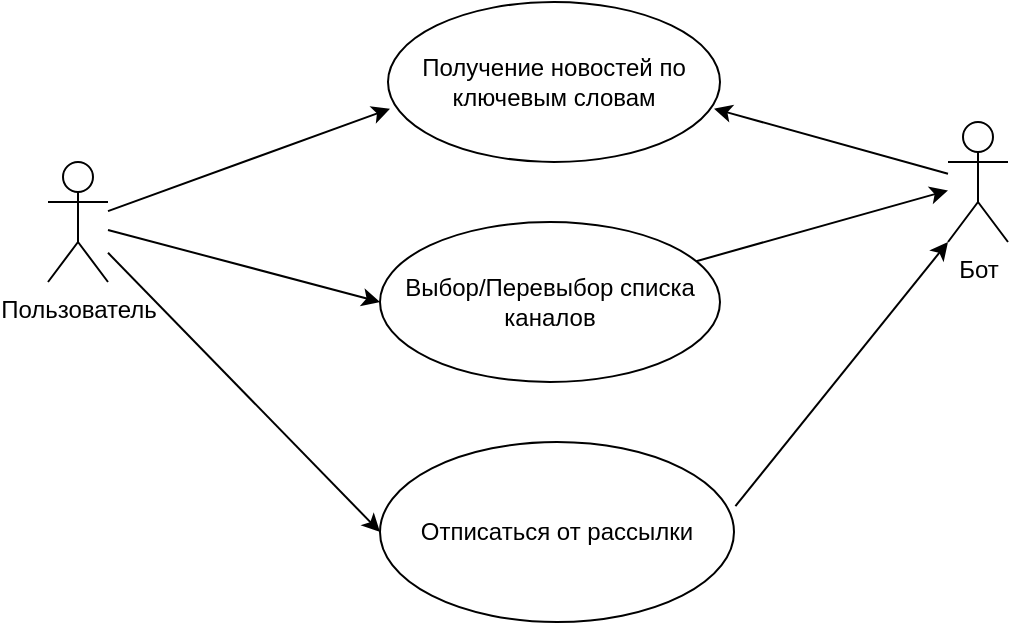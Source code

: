 <mxfile version="24.2.1" type="google">
  <diagram name="Страница — 1" id="nO0YT579Fn5hDfhARvDM">
    <mxGraphModel dx="875" dy="442" grid="1" gridSize="10" guides="1" tooltips="1" connect="1" arrows="1" fold="1" page="1" pageScale="1" pageWidth="827" pageHeight="1169" math="0" shadow="0">
      <root>
        <mxCell id="0" />
        <mxCell id="1" parent="0" />
        <mxCell id="f2lVTbqEPaXbkkFuKQVC-1" value="Бот" style="shape=umlActor;verticalLabelPosition=bottom;verticalAlign=top;html=1;outlineConnect=0;" vertex="1" parent="1">
          <mxGeometry x="630" y="260" width="30" height="60" as="geometry" />
        </mxCell>
        <mxCell id="f2lVTbqEPaXbkkFuKQVC-15" style="rounded=0;orthogonalLoop=1;jettySize=auto;html=1;entryX=0;entryY=0.5;entryDx=0;entryDy=0;" edge="1" parent="1" source="f2lVTbqEPaXbkkFuKQVC-2" target="f2lVTbqEPaXbkkFuKQVC-14">
          <mxGeometry relative="1" as="geometry" />
        </mxCell>
        <mxCell id="f2lVTbqEPaXbkkFuKQVC-19" style="rounded=0;orthogonalLoop=1;jettySize=auto;html=1;entryX=0;entryY=0.5;entryDx=0;entryDy=0;" edge="1" parent="1" source="f2lVTbqEPaXbkkFuKQVC-2" target="f2lVTbqEPaXbkkFuKQVC-18">
          <mxGeometry relative="1" as="geometry" />
        </mxCell>
        <mxCell id="f2lVTbqEPaXbkkFuKQVC-2" value="Пользователь" style="shape=umlActor;verticalLabelPosition=bottom;verticalAlign=top;html=1;outlineConnect=0;" vertex="1" parent="1">
          <mxGeometry x="180" y="280" width="30" height="60" as="geometry" />
        </mxCell>
        <mxCell id="f2lVTbqEPaXbkkFuKQVC-6" value="Получение новостей по ключевым словам" style="ellipse;whiteSpace=wrap;html=1;" vertex="1" parent="1">
          <mxGeometry x="350" y="200" width="166" height="80" as="geometry" />
        </mxCell>
        <mxCell id="f2lVTbqEPaXbkkFuKQVC-11" style="rounded=0;orthogonalLoop=1;jettySize=auto;html=1;entryX=0.006;entryY=0.667;entryDx=0;entryDy=0;entryPerimeter=0;" edge="1" parent="1" source="f2lVTbqEPaXbkkFuKQVC-2" target="f2lVTbqEPaXbkkFuKQVC-6">
          <mxGeometry relative="1" as="geometry">
            <mxPoint x="340" y="260" as="targetPoint" />
          </mxGeometry>
        </mxCell>
        <mxCell id="f2lVTbqEPaXbkkFuKQVC-13" style="rounded=0;orthogonalLoop=1;jettySize=auto;html=1;entryX=0.982;entryY=0.667;entryDx=0;entryDy=0;entryPerimeter=0;" edge="1" parent="1" source="f2lVTbqEPaXbkkFuKQVC-1" target="f2lVTbqEPaXbkkFuKQVC-6">
          <mxGeometry relative="1" as="geometry" />
        </mxCell>
        <mxCell id="f2lVTbqEPaXbkkFuKQVC-17" style="rounded=0;orthogonalLoop=1;jettySize=auto;html=1;" edge="1" parent="1" source="f2lVTbqEPaXbkkFuKQVC-14" target="f2lVTbqEPaXbkkFuKQVC-1">
          <mxGeometry relative="1" as="geometry" />
        </mxCell>
        <mxCell id="f2lVTbqEPaXbkkFuKQVC-14" value="Выбор/Перевыбор списка каналов" style="ellipse;whiteSpace=wrap;html=1;" vertex="1" parent="1">
          <mxGeometry x="346" y="310" width="170" height="80" as="geometry" />
        </mxCell>
        <mxCell id="f2lVTbqEPaXbkkFuKQVC-18" value="Отписаться от рассылки" style="ellipse;whiteSpace=wrap;html=1;" vertex="1" parent="1">
          <mxGeometry x="346" y="420" width="177" height="90" as="geometry" />
        </mxCell>
        <mxCell id="f2lVTbqEPaXbkkFuKQVC-21" style="rounded=0;orthogonalLoop=1;jettySize=auto;html=1;entryX=0;entryY=1;entryDx=0;entryDy=0;entryPerimeter=0;exitX=1.004;exitY=0.356;exitDx=0;exitDy=0;exitPerimeter=0;" edge="1" parent="1" source="f2lVTbqEPaXbkkFuKQVC-18" target="f2lVTbqEPaXbkkFuKQVC-1">
          <mxGeometry relative="1" as="geometry" />
        </mxCell>
      </root>
    </mxGraphModel>
  </diagram>
</mxfile>

